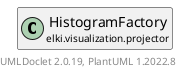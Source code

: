 @startuml
    remove .*\.(Instance|Par|Parameterizer|Factory)$
    set namespaceSeparator none
    hide empty fields
    hide empty methods

    class "<size:14>HistogramFactory.Par\n<size:10>elki.visualization.projector" as elki.visualization.projector.HistogramFactory.Par [[HistogramFactory.Par.html]] {
        -maxdim: int
        +configure(Parameterization): void
        +make(): HistogramFactory
    }

    interface "<size:14>Parameterizer\n<size:10>elki.utilities.optionhandling" as elki.utilities.optionhandling.Parameterizer [[../../utilities/optionhandling/Parameterizer.html]] {
        {abstract} +make(): Object
    }
    class "<size:14>HistogramFactory\n<size:10>elki.visualization.projector" as elki.visualization.projector.HistogramFactory [[HistogramFactory.html]]

    elki.utilities.optionhandling.Parameterizer <|.. elki.visualization.projector.HistogramFactory.Par
    elki.visualization.projector.HistogramFactory +-- elki.visualization.projector.HistogramFactory.Par

    center footer UMLDoclet 2.0.19, PlantUML 1.2022.8
@enduml
